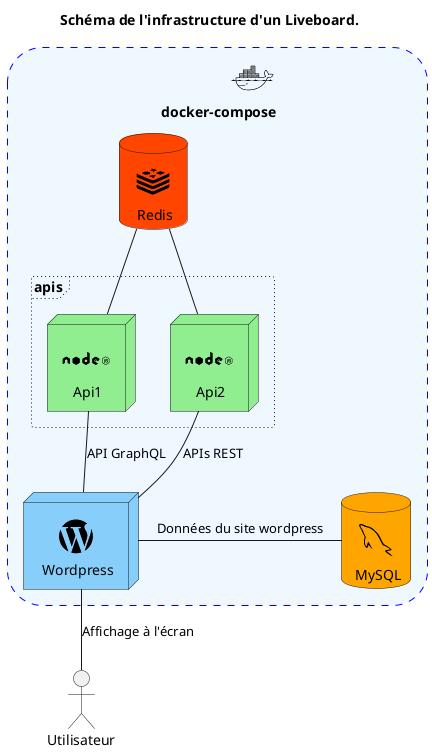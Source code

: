 @startuml structure

skinparam defaultTextAlignment center

!include <tupadr3/common>
!include <tupadr3/font-awesome/server>
!include <tupadr3/font-awesome/database>
!include <tupadr3/devicons/mysql>
!include <tupadr3/devicons/redis>
!include <tupadr3/devicons/wordpress>
!include <tupadr3/devicons/nodejs>
!include <tupadr3/devicons/docker>

title Schéma de l'infrastructure d'un Liveboard.

actor client [
    Utilisateur
]

DEV_DOCKER(docker,docker-compose,storage) #aliceblue;line:blue;line.dashed {
    DEV_WORDPRESS(website,Wordpress,node,black) #lightskyblue

    DEV_MYSQL(db,MySQL,database,black) #orange

    DEV_REDIS(cache,Redis,database,black) #orangered

    frame apis #line.dotted {
        DEV_NODEJS(api1,Api1,node,black) #lightgreen

        DEV_NODEJS(api2,Api2,node,black) #lightgreen
    }
}

website -right- db: Données du site wordpress
api1 -- website: API GraphQL
api2 -- website: APIs REST
cache -- api1
cache -- api2
website -- client: Affichage à l'écran

@enduml